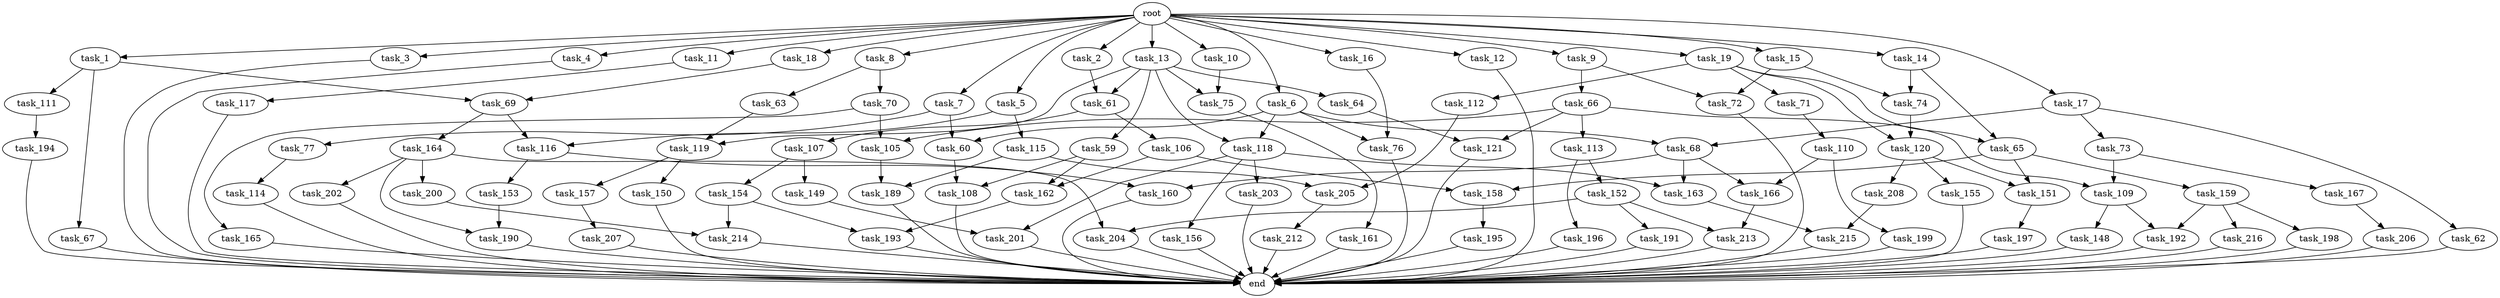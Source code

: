 digraph G {
  root [size="0.000000"];
  task_1 [size="2.048000"];
  task_2 [size="2.048000"];
  task_3 [size="2.048000"];
  task_4 [size="2.048000"];
  task_5 [size="2.048000"];
  task_6 [size="2.048000"];
  task_7 [size="2.048000"];
  task_8 [size="2.048000"];
  task_9 [size="2.048000"];
  task_10 [size="2.048000"];
  task_11 [size="2.048000"];
  task_12 [size="2.048000"];
  task_13 [size="2.048000"];
  task_14 [size="2.048000"];
  task_15 [size="2.048000"];
  task_16 [size="2.048000"];
  task_17 [size="2.048000"];
  task_18 [size="2.048000"];
  task_19 [size="2.048000"];
  task_59 [size="841813590.016000"];
  task_60 [size="1529008357.376000"];
  task_61 [size="1271310319.616000"];
  task_62 [size="154618822.656000"];
  task_63 [size="274877906.944000"];
  task_64 [size="841813590.016000"];
  task_65 [size="223338299.392000"];
  task_66 [size="68719476.736000"];
  task_67 [size="429496729.600000"];
  task_68 [size="584115552.256000"];
  task_69 [size="1529008357.376000"];
  task_70 [size="274877906.944000"];
  task_71 [size="154618822.656000"];
  task_72 [size="1786706395.136000"];
  task_73 [size="154618822.656000"];
  task_74 [size="1786706395.136000"];
  task_75 [size="2233382993.920000"];
  task_76 [size="498216206.336000"];
  task_77 [size="1099511627.776000"];
  task_105 [size="3109556322.304000"];
  task_106 [size="68719476.736000"];
  task_107 [size="68719476.736000"];
  task_108 [size="893353197.568000"];
  task_109 [size="1460288880.640000"];
  task_110 [size="154618822.656000"];
  task_111 [size="429496729.600000"];
  task_112 [size="154618822.656000"];
  task_113 [size="1391569403.904000"];
  task_114 [size="618475290.624000"];
  task_115 [size="1391569403.904000"];
  task_116 [size="2233382993.920000"];
  task_117 [size="841813590.016000"];
  task_118 [size="1271310319.616000"];
  task_119 [size="1941325217.792000"];
  task_120 [size="1872605741.056000"];
  task_121 [size="2491081031.680000"];
  task_148 [size="429496729.600000"];
  task_149 [size="1717986918.400000"];
  task_150 [size="1099511627.776000"];
  task_151 [size="687194767.360000"];
  task_152 [size="618475290.624000"];
  task_153 [size="1099511627.776000"];
  task_154 [size="1717986918.400000"];
  task_155 [size="618475290.624000"];
  task_156 [size="841813590.016000"];
  task_157 [size="1099511627.776000"];
  task_158 [size="137438953.472000"];
  task_159 [size="68719476.736000"];
  task_160 [size="1529008357.376000"];
  task_161 [size="1099511627.776000"];
  task_162 [size="687194767.360000"];
  task_163 [size="1271310319.616000"];
  task_164 [size="841813590.016000"];
  task_165 [size="1717986918.400000"];
  task_166 [size="584115552.256000"];
  task_167 [size="68719476.736000"];
  task_189 [size="1271310319.616000"];
  task_190 [size="1666447310.848000"];
  task_191 [size="618475290.624000"];
  task_192 [size="858993459.200000"];
  task_193 [size="2559800508.416000"];
  task_194 [size="1717986918.400000"];
  task_195 [size="154618822.656000"];
  task_196 [size="618475290.624000"];
  task_197 [size="154618822.656000"];
  task_198 [size="429496729.600000"];
  task_199 [size="154618822.656000"];
  task_200 [size="1391569403.904000"];
  task_201 [size="1941325217.792000"];
  task_202 [size="1391569403.904000"];
  task_203 [size="841813590.016000"];
  task_204 [size="2010044694.528000"];
  task_205 [size="858993459.200000"];
  task_206 [size="154618822.656000"];
  task_207 [size="1717986918.400000"];
  task_208 [size="618475290.624000"];
  task_212 [size="154618822.656000"];
  task_213 [size="1460288880.640000"];
  task_214 [size="2559800508.416000"];
  task_215 [size="1116691496.960000"];
  task_216 [size="429496729.600000"];
  end [size="0.000000"];

  root -> task_1 [size="1.000000"];
  root -> task_2 [size="1.000000"];
  root -> task_3 [size="1.000000"];
  root -> task_4 [size="1.000000"];
  root -> task_5 [size="1.000000"];
  root -> task_6 [size="1.000000"];
  root -> task_7 [size="1.000000"];
  root -> task_8 [size="1.000000"];
  root -> task_9 [size="1.000000"];
  root -> task_10 [size="1.000000"];
  root -> task_11 [size="1.000000"];
  root -> task_12 [size="1.000000"];
  root -> task_13 [size="1.000000"];
  root -> task_14 [size="1.000000"];
  root -> task_15 [size="1.000000"];
  root -> task_16 [size="1.000000"];
  root -> task_17 [size="1.000000"];
  root -> task_18 [size="1.000000"];
  root -> task_19 [size="1.000000"];
  task_1 -> task_67 [size="209715200.000000"];
  task_1 -> task_69 [size="209715200.000000"];
  task_1 -> task_111 [size="209715200.000000"];
  task_2 -> task_61 [size="209715200.000000"];
  task_3 -> end [size="1.000000"];
  task_4 -> end [size="1.000000"];
  task_5 -> task_115 [size="679477248.000000"];
  task_5 -> task_116 [size="679477248.000000"];
  task_6 -> task_60 [size="209715200.000000"];
  task_6 -> task_68 [size="209715200.000000"];
  task_6 -> task_76 [size="209715200.000000"];
  task_6 -> task_118 [size="209715200.000000"];
  task_7 -> task_60 [size="536870912.000000"];
  task_7 -> task_77 [size="536870912.000000"];
  task_8 -> task_63 [size="134217728.000000"];
  task_8 -> task_70 [size="134217728.000000"];
  task_9 -> task_66 [size="33554432.000000"];
  task_9 -> task_72 [size="33554432.000000"];
  task_10 -> task_75 [size="679477248.000000"];
  task_11 -> task_117 [size="411041792.000000"];
  task_12 -> end [size="1.000000"];
  task_13 -> task_59 [size="411041792.000000"];
  task_13 -> task_61 [size="411041792.000000"];
  task_13 -> task_64 [size="411041792.000000"];
  task_13 -> task_75 [size="411041792.000000"];
  task_13 -> task_118 [size="411041792.000000"];
  task_13 -> task_119 [size="411041792.000000"];
  task_14 -> task_65 [size="33554432.000000"];
  task_14 -> task_74 [size="33554432.000000"];
  task_15 -> task_72 [size="838860800.000000"];
  task_15 -> task_74 [size="838860800.000000"];
  task_16 -> task_76 [size="33554432.000000"];
  task_17 -> task_62 [size="75497472.000000"];
  task_17 -> task_68 [size="75497472.000000"];
  task_17 -> task_73 [size="75497472.000000"];
  task_18 -> task_69 [size="536870912.000000"];
  task_19 -> task_65 [size="75497472.000000"];
  task_19 -> task_71 [size="75497472.000000"];
  task_19 -> task_112 [size="75497472.000000"];
  task_19 -> task_120 [size="75497472.000000"];
  task_59 -> task_108 [size="301989888.000000"];
  task_59 -> task_162 [size="301989888.000000"];
  task_60 -> task_108 [size="134217728.000000"];
  task_61 -> task_106 [size="33554432.000000"];
  task_61 -> task_107 [size="33554432.000000"];
  task_62 -> end [size="1.000000"];
  task_63 -> task_119 [size="536870912.000000"];
  task_64 -> task_121 [size="536870912.000000"];
  task_65 -> task_151 [size="33554432.000000"];
  task_65 -> task_158 [size="33554432.000000"];
  task_65 -> task_159 [size="33554432.000000"];
  task_66 -> task_105 [size="679477248.000000"];
  task_66 -> task_109 [size="679477248.000000"];
  task_66 -> task_113 [size="679477248.000000"];
  task_66 -> task_121 [size="679477248.000000"];
  task_67 -> end [size="1.000000"];
  task_68 -> task_160 [size="209715200.000000"];
  task_68 -> task_163 [size="209715200.000000"];
  task_68 -> task_166 [size="209715200.000000"];
  task_69 -> task_116 [size="411041792.000000"];
  task_69 -> task_164 [size="411041792.000000"];
  task_70 -> task_105 [size="838860800.000000"];
  task_70 -> task_165 [size="838860800.000000"];
  task_71 -> task_110 [size="75497472.000000"];
  task_72 -> end [size="1.000000"];
  task_73 -> task_109 [size="33554432.000000"];
  task_73 -> task_167 [size="33554432.000000"];
  task_74 -> task_120 [size="838860800.000000"];
  task_75 -> task_161 [size="536870912.000000"];
  task_76 -> end [size="1.000000"];
  task_77 -> task_114 [size="301989888.000000"];
  task_105 -> task_189 [size="411041792.000000"];
  task_106 -> task_158 [size="33554432.000000"];
  task_106 -> task_162 [size="33554432.000000"];
  task_107 -> task_149 [size="838860800.000000"];
  task_107 -> task_154 [size="838860800.000000"];
  task_108 -> end [size="1.000000"];
  task_109 -> task_148 [size="209715200.000000"];
  task_109 -> task_192 [size="209715200.000000"];
  task_110 -> task_166 [size="75497472.000000"];
  task_110 -> task_199 [size="75497472.000000"];
  task_111 -> task_194 [size="838860800.000000"];
  task_112 -> task_205 [size="209715200.000000"];
  task_113 -> task_152 [size="301989888.000000"];
  task_113 -> task_196 [size="301989888.000000"];
  task_114 -> end [size="1.000000"];
  task_115 -> task_189 [size="209715200.000000"];
  task_115 -> task_205 [size="209715200.000000"];
  task_116 -> task_153 [size="536870912.000000"];
  task_116 -> task_160 [size="536870912.000000"];
  task_117 -> end [size="1.000000"];
  task_118 -> task_156 [size="411041792.000000"];
  task_118 -> task_163 [size="411041792.000000"];
  task_118 -> task_201 [size="411041792.000000"];
  task_118 -> task_203 [size="411041792.000000"];
  task_119 -> task_150 [size="536870912.000000"];
  task_119 -> task_157 [size="536870912.000000"];
  task_120 -> task_151 [size="301989888.000000"];
  task_120 -> task_155 [size="301989888.000000"];
  task_120 -> task_208 [size="301989888.000000"];
  task_121 -> end [size="1.000000"];
  task_148 -> end [size="1.000000"];
  task_149 -> task_201 [size="536870912.000000"];
  task_150 -> end [size="1.000000"];
  task_151 -> task_197 [size="75497472.000000"];
  task_152 -> task_191 [size="301989888.000000"];
  task_152 -> task_204 [size="301989888.000000"];
  task_152 -> task_213 [size="301989888.000000"];
  task_153 -> task_190 [size="134217728.000000"];
  task_154 -> task_193 [size="838860800.000000"];
  task_154 -> task_214 [size="838860800.000000"];
  task_155 -> end [size="1.000000"];
  task_156 -> end [size="1.000000"];
  task_157 -> task_207 [size="838860800.000000"];
  task_158 -> task_195 [size="75497472.000000"];
  task_159 -> task_192 [size="209715200.000000"];
  task_159 -> task_198 [size="209715200.000000"];
  task_159 -> task_216 [size="209715200.000000"];
  task_160 -> end [size="1.000000"];
  task_161 -> end [size="1.000000"];
  task_162 -> task_193 [size="411041792.000000"];
  task_163 -> task_215 [size="411041792.000000"];
  task_164 -> task_190 [size="679477248.000000"];
  task_164 -> task_200 [size="679477248.000000"];
  task_164 -> task_202 [size="679477248.000000"];
  task_164 -> task_204 [size="679477248.000000"];
  task_165 -> end [size="1.000000"];
  task_166 -> task_213 [size="411041792.000000"];
  task_167 -> task_206 [size="75497472.000000"];
  task_189 -> end [size="1.000000"];
  task_190 -> end [size="1.000000"];
  task_191 -> end [size="1.000000"];
  task_192 -> end [size="1.000000"];
  task_193 -> end [size="1.000000"];
  task_194 -> end [size="1.000000"];
  task_195 -> end [size="1.000000"];
  task_196 -> end [size="1.000000"];
  task_197 -> end [size="1.000000"];
  task_198 -> end [size="1.000000"];
  task_199 -> end [size="1.000000"];
  task_200 -> task_214 [size="411041792.000000"];
  task_201 -> end [size="1.000000"];
  task_202 -> end [size="1.000000"];
  task_203 -> end [size="1.000000"];
  task_204 -> end [size="1.000000"];
  task_205 -> task_212 [size="75497472.000000"];
  task_206 -> end [size="1.000000"];
  task_207 -> end [size="1.000000"];
  task_208 -> task_215 [size="134217728.000000"];
  task_212 -> end [size="1.000000"];
  task_213 -> end [size="1.000000"];
  task_214 -> end [size="1.000000"];
  task_215 -> end [size="1.000000"];
  task_216 -> end [size="1.000000"];
}
